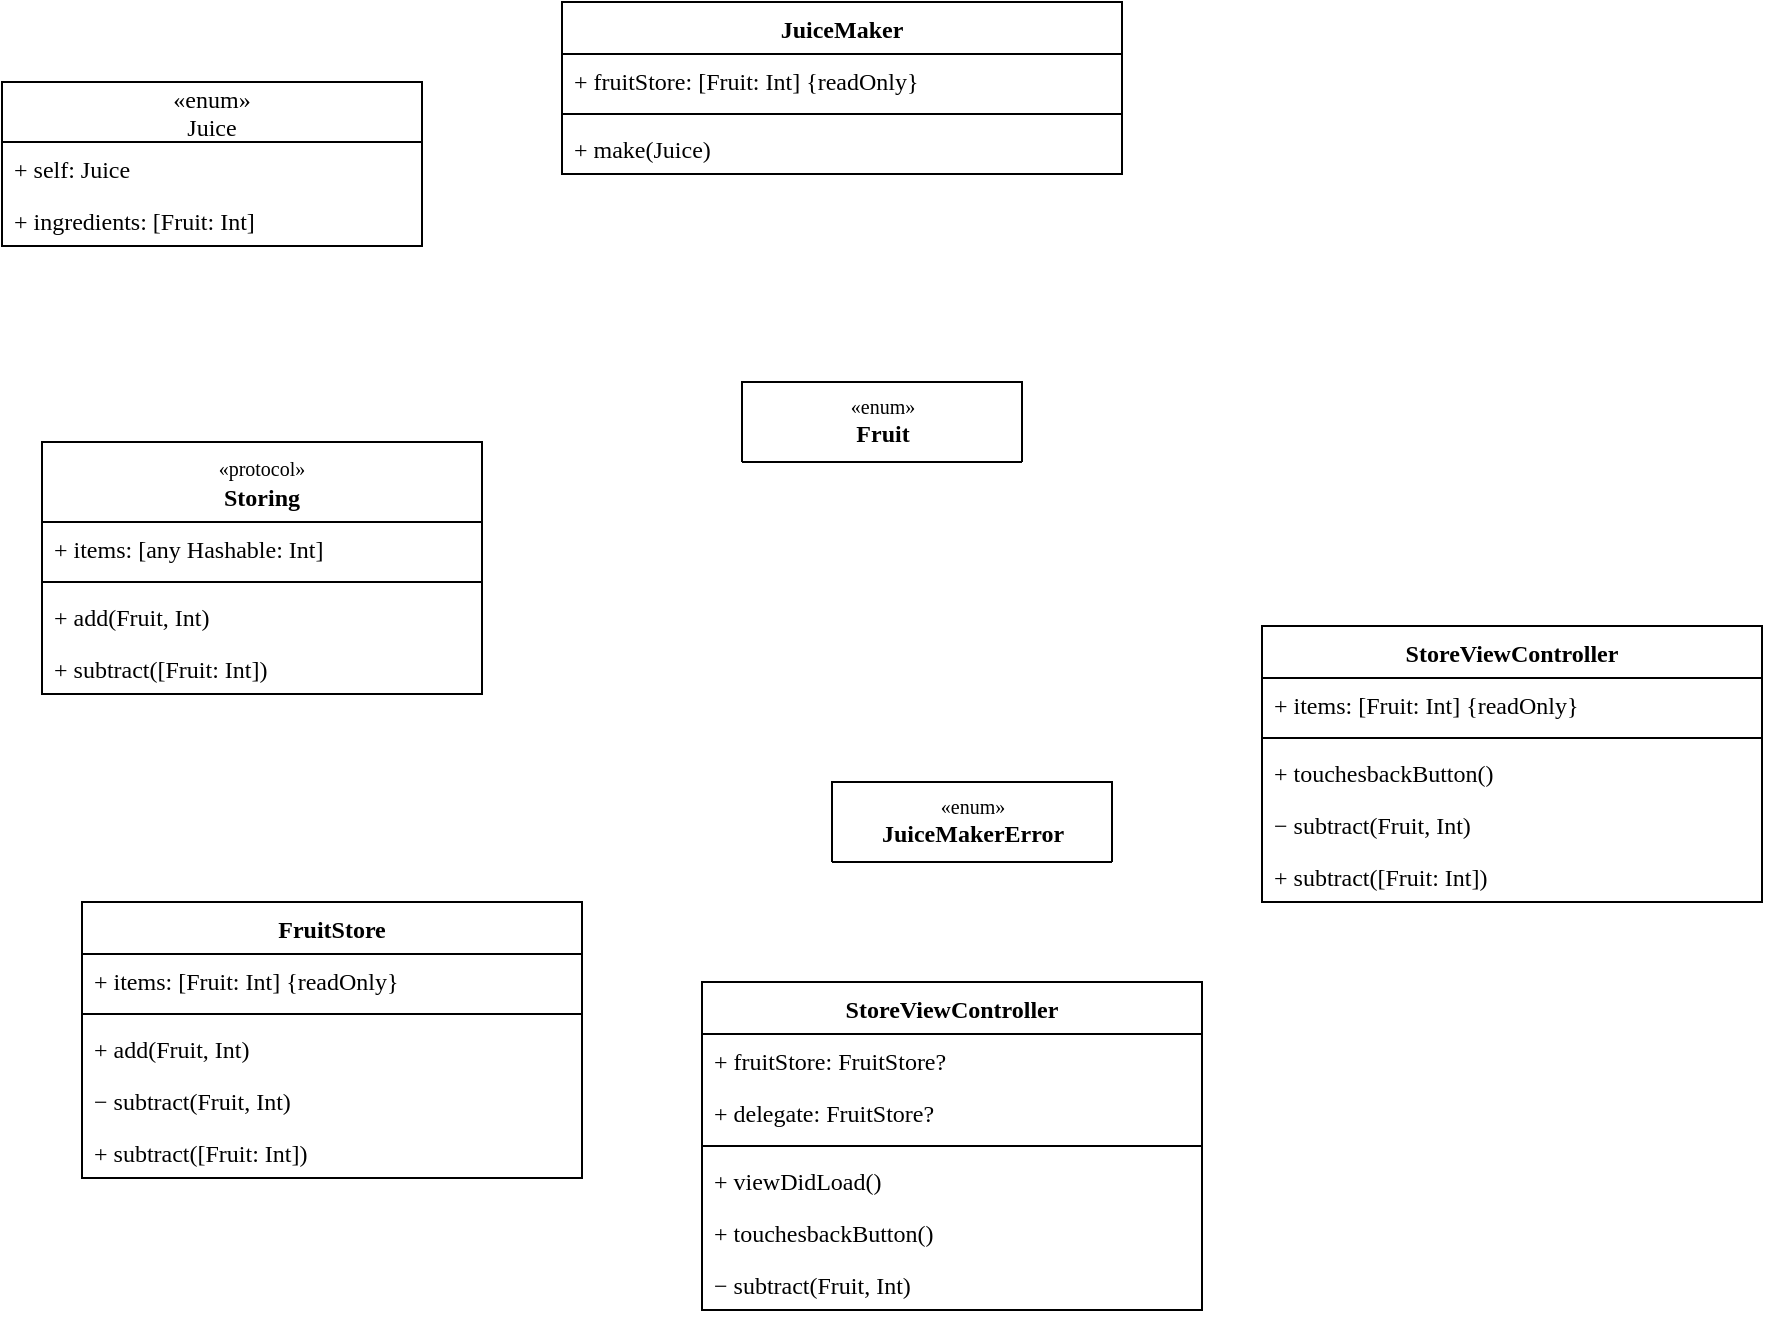 <mxfile version="20.8.5" type="github"><diagram id="mLgaP5YDlYZlh-FlgajV" name="Page-1"><mxGraphModel dx="756" dy="963" grid="1" gridSize="10" guides="1" tooltips="1" connect="1" arrows="1" fold="1" page="1" pageScale="1" pageWidth="850" pageHeight="1100" math="0" shadow="0"><root><mxCell id="0"/><mxCell id="1" parent="0"/><mxCell id="84FvLdzlr1VUBFMs1Eo3-19" value="«enum»&#10;Juice" style="swimlane;fontStyle=0;childLayout=stackLayout;horizontal=1;startSize=30;fillColor=none;horizontalStack=0;resizeParent=1;resizeParentMax=0;resizeLast=0;collapsible=1;marginBottom=0;fontFamily=JetBrains Mono;fontSource=https%3A%2F%2Ffonts.googleapis.com%2Fcss%3Ffamily%3DJetBrains%2BMono;autosize=1;" vertex="1" parent="1"><mxGeometry x="10" y="430" width="210" height="82" as="geometry"><mxRectangle x="340" y="500" width="100" height="30" as="alternateBounds"/></mxGeometry></mxCell><mxCell id="84FvLdzlr1VUBFMs1Eo3-20" value="+ self: Juice" style="text;strokeColor=none;fillColor=none;align=left;verticalAlign=top;spacingLeft=4;spacingRight=4;overflow=hidden;rotatable=0;points=[[0,0.5],[1,0.5]];portConstraint=eastwest;fontFamily=JetBrains Mono;fontSource=https%3A%2F%2Ffonts.googleapis.com%2Fcss%3Ffamily%3DJetBrains%2BMono;" vertex="1" parent="84FvLdzlr1VUBFMs1Eo3-19"><mxGeometry y="30" width="210" height="26" as="geometry"/></mxCell><mxCell id="84FvLdzlr1VUBFMs1Eo3-21" value="+ ingredients: [Fruit: Int]" style="text;strokeColor=none;fillColor=none;align=left;verticalAlign=top;spacingLeft=4;spacingRight=4;overflow=visible;rotatable=0;points=[[0,0.5],[1,0.5]];portConstraint=eastwest;fontFamily=JetBrains Mono;fontSource=https%3A%2F%2Ffonts.googleapis.com%2Fcss%3Ffamily%3DJetBrains%2BMono;absoluteArcSize=0;noLabel=0;recursiveResize=1;enumerate=0;comic=0;fixedWidth=0;autosize=0;" vertex="1" parent="84FvLdzlr1VUBFMs1Eo3-19"><mxGeometry y="56" width="210" height="26" as="geometry"/></mxCell><mxCell id="84FvLdzlr1VUBFMs1Eo3-38" value="FruitStore" style="swimlane;fontStyle=1;childLayout=stackLayout;horizontal=1;startSize=26;fillColor=none;horizontalStack=0;resizeParent=1;resizeParentMax=0;resizeLast=0;collapsible=1;marginBottom=0;fontFamily=JetBrains Mono;fontSource=https%3A%2F%2Ffonts.googleapis.com%2Fcss%3Ffamily%3DJetBrains%2BMono;" vertex="1" parent="1"><mxGeometry x="50" y="840" width="250" height="138" as="geometry"><mxRectangle x="340" y="500" width="100" height="30" as="alternateBounds"/></mxGeometry></mxCell><mxCell id="84FvLdzlr1VUBFMs1Eo3-39" value="+ items: [Fruit: Int] {readOnly}" style="text;strokeColor=none;fillColor=none;align=left;verticalAlign=top;spacingLeft=4;spacingRight=4;overflow=hidden;rotatable=0;points=[[0,0.5],[1,0.5]];portConstraint=eastwest;fontFamily=JetBrains Mono;fontSource=https%3A%2F%2Ffonts.googleapis.com%2Fcss%3Ffamily%3DJetBrains%2BMono;" vertex="1" parent="84FvLdzlr1VUBFMs1Eo3-38"><mxGeometry y="26" width="250" height="26" as="geometry"/></mxCell><mxCell id="84FvLdzlr1VUBFMs1Eo3-41" value="" style="line;strokeWidth=1;fillColor=none;align=left;verticalAlign=middle;spacingTop=-1;spacingLeft=3;spacingRight=3;rotatable=0;labelPosition=right;points=[];portConstraint=eastwest;strokeColor=inherit;fontFamily=JetBrains Mono;fontSource=https%3A%2F%2Ffonts.googleapis.com%2Fcss%3Ffamily%3DJetBrains%2BMono;" vertex="1" parent="84FvLdzlr1VUBFMs1Eo3-38"><mxGeometry y="52" width="250" height="8" as="geometry"/></mxCell><mxCell id="84FvLdzlr1VUBFMs1Eo3-45" value="+ add(Fruit, Int)" style="text;strokeColor=none;fillColor=none;align=left;verticalAlign=top;spacingLeft=4;spacingRight=4;overflow=hidden;rotatable=0;points=[[0,0.5],[1,0.5]];portConstraint=eastwest;fontFamily=JetBrains Mono;fontSource=https%3A%2F%2Ffonts.googleapis.com%2Fcss%3Ffamily%3DJetBrains%2BMono;" vertex="1" parent="84FvLdzlr1VUBFMs1Eo3-38"><mxGeometry y="60" width="250" height="26" as="geometry"/></mxCell><mxCell id="84FvLdzlr1VUBFMs1Eo3-43" value="− subtract(Fruit, Int)" style="text;strokeColor=none;fillColor=none;align=left;verticalAlign=top;spacingLeft=4;spacingRight=4;overflow=hidden;rotatable=0;points=[[0,0.5],[1,0.5]];portConstraint=eastwest;fontFamily=JetBrains Mono;fontSource=https%3A%2F%2Ffonts.googleapis.com%2Fcss%3Ffamily%3DJetBrains%2BMono;" vertex="1" parent="84FvLdzlr1VUBFMs1Eo3-38"><mxGeometry y="86" width="250" height="26" as="geometry"/></mxCell><mxCell id="84FvLdzlr1VUBFMs1Eo3-46" value="+ subtract([Fruit: Int])" style="text;strokeColor=none;fillColor=none;align=left;verticalAlign=top;spacingLeft=4;spacingRight=4;overflow=hidden;rotatable=0;points=[[0,0.5],[1,0.5]];portConstraint=eastwest;fontFamily=JetBrains Mono;fontSource=https%3A%2F%2Ffonts.googleapis.com%2Fcss%3Ffamily%3DJetBrains%2BMono;" vertex="1" parent="84FvLdzlr1VUBFMs1Eo3-38"><mxGeometry y="112" width="250" height="26" as="geometry"/></mxCell><mxCell id="84FvLdzlr1VUBFMs1Eo3-47" value="&lt;font style=&quot;font-size: 10px;&quot;&gt;&lt;font style=&quot;font-size: 10px;&quot;&gt;«protocol&lt;/font&gt;»&lt;/font&gt;&lt;br&gt;&lt;b&gt;Storing&lt;/b&gt;" style="swimlane;fontStyle=0;childLayout=stackLayout;horizontal=1;startSize=40;fillColor=none;horizontalStack=0;resizeParent=1;resizeParentMax=0;resizeLast=0;collapsible=1;marginBottom=0;html=1;metaEdit=0;resizeWidth=0;swimlaneHead=1;swimlaneBody=1;noLabel=0;portConstraintRotation=0;fontFamily=JetBrains Mono;fontSource=https%3A%2F%2Ffonts.googleapis.com%2Fcss%3Ffamily%3DJetBrains%2BMono;whiteSpace=wrap;backgroundOutline=0;fixedWidth=0;resizable=1;treeFolding=0;treeMoving=0;container=0;fixDash=0;perimeter=rectanglePerimeter;overflow=visible;" vertex="1" parent="1"><mxGeometry x="30" y="610" width="220" height="126" as="geometry"><mxRectangle x="340" y="500" width="100" height="30" as="alternateBounds"/></mxGeometry></mxCell><mxCell id="84FvLdzlr1VUBFMs1Eo3-48" value="+ items: [any Hashable: Int]" style="text;strokeColor=none;fillColor=none;align=left;verticalAlign=top;spacingLeft=4;spacingRight=4;overflow=hidden;rotatable=0;points=[[0,0.5],[1,0.5]];portConstraint=eastwest;fontFamily=JetBrains Mono;fontSource=https%3A%2F%2Ffonts.googleapis.com%2Fcss%3Ffamily%3DJetBrains%2BMono;" vertex="1" parent="84FvLdzlr1VUBFMs1Eo3-47"><mxGeometry y="40" width="220" height="26" as="geometry"/></mxCell><mxCell id="84FvLdzlr1VUBFMs1Eo3-49" value="" style="line;strokeWidth=1;fillColor=none;align=left;verticalAlign=middle;spacingTop=-1;spacingLeft=3;spacingRight=3;rotatable=0;labelPosition=right;points=[];portConstraint=eastwest;strokeColor=inherit;fontFamily=JetBrains Mono;fontSource=https%3A%2F%2Ffonts.googleapis.com%2Fcss%3Ffamily%3DJetBrains%2BMono;" vertex="1" parent="84FvLdzlr1VUBFMs1Eo3-47"><mxGeometry y="66" width="220" height="8" as="geometry"/></mxCell><mxCell id="84FvLdzlr1VUBFMs1Eo3-50" value="+ add(Fruit, Int)" style="text;strokeColor=none;fillColor=none;align=left;verticalAlign=top;spacingLeft=4;spacingRight=4;overflow=hidden;rotatable=0;points=[[0,0.5],[1,0.5]];portConstraint=eastwest;fontFamily=JetBrains Mono;fontSource=https%3A%2F%2Ffonts.googleapis.com%2Fcss%3Ffamily%3DJetBrains%2BMono;" vertex="1" parent="84FvLdzlr1VUBFMs1Eo3-47"><mxGeometry y="74" width="220" height="26" as="geometry"/></mxCell><mxCell id="84FvLdzlr1VUBFMs1Eo3-52" value="+ subtract([Fruit: Int])" style="text;strokeColor=none;fillColor=none;align=left;verticalAlign=top;spacingLeft=4;spacingRight=4;overflow=hidden;rotatable=0;points=[[0,0.5],[1,0.5]];portConstraint=eastwest;fontFamily=JetBrains Mono;fontSource=https%3A%2F%2Ffonts.googleapis.com%2Fcss%3Ffamily%3DJetBrains%2BMono;" vertex="1" parent="84FvLdzlr1VUBFMs1Eo3-47"><mxGeometry y="100" width="220" height="26" as="geometry"/></mxCell><mxCell id="84FvLdzlr1VUBFMs1Eo3-54" value="«enum»&lt;br&gt;&lt;b&gt;&lt;font style=&quot;font-size: 12px;&quot;&gt;Fruit&lt;/font&gt;&lt;/b&gt;" style="swimlane;fontStyle=0;childLayout=stackLayout;horizontal=1;startSize=52;fillColor=none;horizontalStack=0;resizeParent=1;resizeParentMax=0;resizeLast=0;collapsible=1;marginBottom=0;fontSize=10;html=1;fontFamily=JetBrains Mono;fontSource=https%3A%2F%2Ffonts.googleapis.com%2Fcss%3Ffamily%3DJetBrains%2BMono;" vertex="1" parent="1"><mxGeometry x="380" y="580" width="140" height="40" as="geometry"><mxRectangle x="340" y="500" width="100" height="30" as="alternateBounds"/></mxGeometry></mxCell><mxCell id="84FvLdzlr1VUBFMs1Eo3-59" value="«enum»&lt;br&gt;&lt;b&gt;&lt;font style=&quot;font-size: 12px;&quot;&gt;JuiceMakerError&lt;/font&gt;&lt;/b&gt;" style="swimlane;fontStyle=0;childLayout=stackLayout;horizontal=1;startSize=52;fillColor=none;horizontalStack=0;resizeParent=1;resizeParentMax=0;resizeLast=0;collapsible=1;marginBottom=0;fontSize=10;html=1;fontFamily=JetBrains Mono;fontSource=https%3A%2F%2Ffonts.googleapis.com%2Fcss%3Ffamily%3DJetBrains%2BMono;" vertex="1" parent="1"><mxGeometry x="425" y="780" width="140" height="40" as="geometry"><mxRectangle x="340" y="500" width="100" height="30" as="alternateBounds"/></mxGeometry></mxCell><mxCell id="84FvLdzlr1VUBFMs1Eo3-60" value="JuiceMaker" style="swimlane;fontStyle=1;childLayout=stackLayout;horizontal=1;startSize=26;fillColor=none;horizontalStack=0;resizeParent=1;resizeParentMax=0;resizeLast=0;collapsible=1;marginBottom=0;fontFamily=JetBrains Mono;fontSource=https%3A%2F%2Ffonts.googleapis.com%2Fcss%3Ffamily%3DJetBrains%2BMono;" vertex="1" parent="1"><mxGeometry x="290" y="390" width="280" height="86" as="geometry"><mxRectangle x="340" y="500" width="100" height="30" as="alternateBounds"/></mxGeometry></mxCell><mxCell id="84FvLdzlr1VUBFMs1Eo3-61" value="+ fruitStore: [Fruit: Int] {readOnly}" style="text;strokeColor=none;fillColor=none;align=left;verticalAlign=top;spacingLeft=4;spacingRight=4;overflow=hidden;rotatable=0;points=[[0,0.5],[1,0.5]];portConstraint=eastwest;fontFamily=JetBrains Mono;fontSource=https%3A%2F%2Ffonts.googleapis.com%2Fcss%3Ffamily%3DJetBrains%2BMono;" vertex="1" parent="84FvLdzlr1VUBFMs1Eo3-60"><mxGeometry y="26" width="280" height="26" as="geometry"/></mxCell><mxCell id="84FvLdzlr1VUBFMs1Eo3-62" value="" style="line;strokeWidth=1;fillColor=none;align=left;verticalAlign=middle;spacingTop=-1;spacingLeft=3;spacingRight=3;rotatable=0;labelPosition=right;points=[];portConstraint=eastwest;strokeColor=inherit;fontFamily=JetBrains Mono;fontSource=https%3A%2F%2Ffonts.googleapis.com%2Fcss%3Ffamily%3DJetBrains%2BMono;" vertex="1" parent="84FvLdzlr1VUBFMs1Eo3-60"><mxGeometry y="52" width="280" height="8" as="geometry"/></mxCell><mxCell id="84FvLdzlr1VUBFMs1Eo3-63" value="+ make(Juice)" style="text;strokeColor=none;fillColor=none;align=left;verticalAlign=top;spacingLeft=4;spacingRight=4;overflow=hidden;rotatable=0;points=[[0,0.5],[1,0.5]];portConstraint=eastwest;fontFamily=JetBrains Mono;fontSource=https%3A%2F%2Ffonts.googleapis.com%2Fcss%3Ffamily%3DJetBrains%2BMono;" vertex="1" parent="84FvLdzlr1VUBFMs1Eo3-60"><mxGeometry y="60" width="280" height="26" as="geometry"/></mxCell><mxCell id="84FvLdzlr1VUBFMs1Eo3-66" value="StoreViewController" style="swimlane;fontStyle=1;childLayout=stackLayout;horizontal=1;startSize=26;fillColor=none;horizontalStack=0;resizeParent=1;resizeParentMax=0;resizeLast=0;collapsible=1;marginBottom=0;fontFamily=JetBrains Mono;fontSource=https%3A%2F%2Ffonts.googleapis.com%2Fcss%3Ffamily%3DJetBrains%2BMono;" vertex="1" parent="1"><mxGeometry x="360" y="880" width="250" height="164" as="geometry"><mxRectangle x="340" y="500" width="100" height="30" as="alternateBounds"/></mxGeometry></mxCell><mxCell id="84FvLdzlr1VUBFMs1Eo3-67" value="+ fruitStore: FruitStore?" style="text;strokeColor=none;fillColor=none;align=left;verticalAlign=top;spacingLeft=4;spacingRight=4;overflow=hidden;rotatable=0;points=[[0,0.5],[1,0.5]];portConstraint=eastwest;fontFamily=JetBrains Mono;fontSource=https%3A%2F%2Ffonts.googleapis.com%2Fcss%3Ffamily%3DJetBrains%2BMono;" vertex="1" parent="84FvLdzlr1VUBFMs1Eo3-66"><mxGeometry y="26" width="250" height="26" as="geometry"/></mxCell><mxCell id="84FvLdzlr1VUBFMs1Eo3-78" value="+ delegate: FruitStore?" style="text;strokeColor=none;fillColor=none;align=left;verticalAlign=top;spacingLeft=4;spacingRight=4;overflow=hidden;rotatable=0;points=[[0,0.5],[1,0.5]];portConstraint=eastwest;fontFamily=JetBrains Mono;fontSource=https%3A%2F%2Ffonts.googleapis.com%2Fcss%3Ffamily%3DJetBrains%2BMono;" vertex="1" parent="84FvLdzlr1VUBFMs1Eo3-66"><mxGeometry y="52" width="250" height="26" as="geometry"/></mxCell><mxCell id="84FvLdzlr1VUBFMs1Eo3-68" value="" style="line;strokeWidth=1;fillColor=none;align=left;verticalAlign=middle;spacingTop=-1;spacingLeft=3;spacingRight=3;rotatable=0;labelPosition=right;points=[];portConstraint=eastwest;strokeColor=inherit;fontFamily=JetBrains Mono;fontSource=https%3A%2F%2Ffonts.googleapis.com%2Fcss%3Ffamily%3DJetBrains%2BMono;" vertex="1" parent="84FvLdzlr1VUBFMs1Eo3-66"><mxGeometry y="78" width="250" height="8" as="geometry"/></mxCell><mxCell id="84FvLdzlr1VUBFMs1Eo3-71" value="+ viewDidLoad()" style="text;strokeColor=none;fillColor=none;align=left;verticalAlign=top;spacingLeft=4;spacingRight=4;overflow=hidden;rotatable=0;points=[[0,0.5],[1,0.5]];portConstraint=eastwest;fontFamily=JetBrains Mono;fontSource=https%3A%2F%2Ffonts.googleapis.com%2Fcss%3Ffamily%3DJetBrains%2BMono;" vertex="1" parent="84FvLdzlr1VUBFMs1Eo3-66"><mxGeometry y="86" width="250" height="26" as="geometry"/></mxCell><mxCell id="84FvLdzlr1VUBFMs1Eo3-69" value="+ touchesbackButton()" style="text;strokeColor=none;fillColor=none;align=left;verticalAlign=top;spacingLeft=4;spacingRight=4;overflow=hidden;rotatable=0;points=[[0,0.5],[1,0.5]];portConstraint=eastwest;fontFamily=JetBrains Mono;fontSource=https%3A%2F%2Ffonts.googleapis.com%2Fcss%3Ffamily%3DJetBrains%2BMono;" vertex="1" parent="84FvLdzlr1VUBFMs1Eo3-66"><mxGeometry y="112" width="250" height="26" as="geometry"/></mxCell><mxCell id="84FvLdzlr1VUBFMs1Eo3-70" value="− subtract(Fruit, Int)" style="text;strokeColor=none;fillColor=none;align=left;verticalAlign=top;spacingLeft=4;spacingRight=4;overflow=hidden;rotatable=0;points=[[0,0.5],[1,0.5]];portConstraint=eastwest;fontFamily=JetBrains Mono;fontSource=https%3A%2F%2Ffonts.googleapis.com%2Fcss%3Ffamily%3DJetBrains%2BMono;" vertex="1" parent="84FvLdzlr1VUBFMs1Eo3-66"><mxGeometry y="138" width="250" height="26" as="geometry"/></mxCell><mxCell id="84FvLdzlr1VUBFMs1Eo3-72" value="StoreViewController" style="swimlane;fontStyle=1;childLayout=stackLayout;horizontal=1;startSize=26;fillColor=none;horizontalStack=0;resizeParent=1;resizeParentMax=0;resizeLast=0;collapsible=1;marginBottom=0;fontFamily=JetBrains Mono;fontSource=https%3A%2F%2Ffonts.googleapis.com%2Fcss%3Ffamily%3DJetBrains%2BMono;" vertex="1" parent="1"><mxGeometry x="640" y="702" width="250" height="138" as="geometry"><mxRectangle x="340" y="500" width="100" height="30" as="alternateBounds"/></mxGeometry></mxCell><mxCell id="84FvLdzlr1VUBFMs1Eo3-73" value="+ items: [Fruit: Int] {readOnly}" style="text;strokeColor=none;fillColor=none;align=left;verticalAlign=top;spacingLeft=4;spacingRight=4;overflow=hidden;rotatable=0;points=[[0,0.5],[1,0.5]];portConstraint=eastwest;fontFamily=JetBrains Mono;fontSource=https%3A%2F%2Ffonts.googleapis.com%2Fcss%3Ffamily%3DJetBrains%2BMono;" vertex="1" parent="84FvLdzlr1VUBFMs1Eo3-72"><mxGeometry y="26" width="250" height="26" as="geometry"/></mxCell><mxCell id="84FvLdzlr1VUBFMs1Eo3-74" value="" style="line;strokeWidth=1;fillColor=none;align=left;verticalAlign=middle;spacingTop=-1;spacingLeft=3;spacingRight=3;rotatable=0;labelPosition=right;points=[];portConstraint=eastwest;strokeColor=inherit;fontFamily=JetBrains Mono;fontSource=https%3A%2F%2Ffonts.googleapis.com%2Fcss%3Ffamily%3DJetBrains%2BMono;" vertex="1" parent="84FvLdzlr1VUBFMs1Eo3-72"><mxGeometry y="52" width="250" height="8" as="geometry"/></mxCell><mxCell id="84FvLdzlr1VUBFMs1Eo3-75" value="+ touchesbackButton()" style="text;strokeColor=none;fillColor=none;align=left;verticalAlign=top;spacingLeft=4;spacingRight=4;overflow=hidden;rotatable=0;points=[[0,0.5],[1,0.5]];portConstraint=eastwest;fontFamily=JetBrains Mono;fontSource=https%3A%2F%2Ffonts.googleapis.com%2Fcss%3Ffamily%3DJetBrains%2BMono;" vertex="1" parent="84FvLdzlr1VUBFMs1Eo3-72"><mxGeometry y="60" width="250" height="26" as="geometry"/></mxCell><mxCell id="84FvLdzlr1VUBFMs1Eo3-76" value="− subtract(Fruit, Int)" style="text;strokeColor=none;fillColor=none;align=left;verticalAlign=top;spacingLeft=4;spacingRight=4;overflow=hidden;rotatable=0;points=[[0,0.5],[1,0.5]];portConstraint=eastwest;fontFamily=JetBrains Mono;fontSource=https%3A%2F%2Ffonts.googleapis.com%2Fcss%3Ffamily%3DJetBrains%2BMono;" vertex="1" parent="84FvLdzlr1VUBFMs1Eo3-72"><mxGeometry y="86" width="250" height="26" as="geometry"/></mxCell><mxCell id="84FvLdzlr1VUBFMs1Eo3-77" value="+ subtract([Fruit: Int])" style="text;strokeColor=none;fillColor=none;align=left;verticalAlign=top;spacingLeft=4;spacingRight=4;overflow=hidden;rotatable=0;points=[[0,0.5],[1,0.5]];portConstraint=eastwest;fontFamily=JetBrains Mono;fontSource=https%3A%2F%2Ffonts.googleapis.com%2Fcss%3Ffamily%3DJetBrains%2BMono;" vertex="1" parent="84FvLdzlr1VUBFMs1Eo3-72"><mxGeometry y="112" width="250" height="26" as="geometry"/></mxCell></root></mxGraphModel></diagram></mxfile>